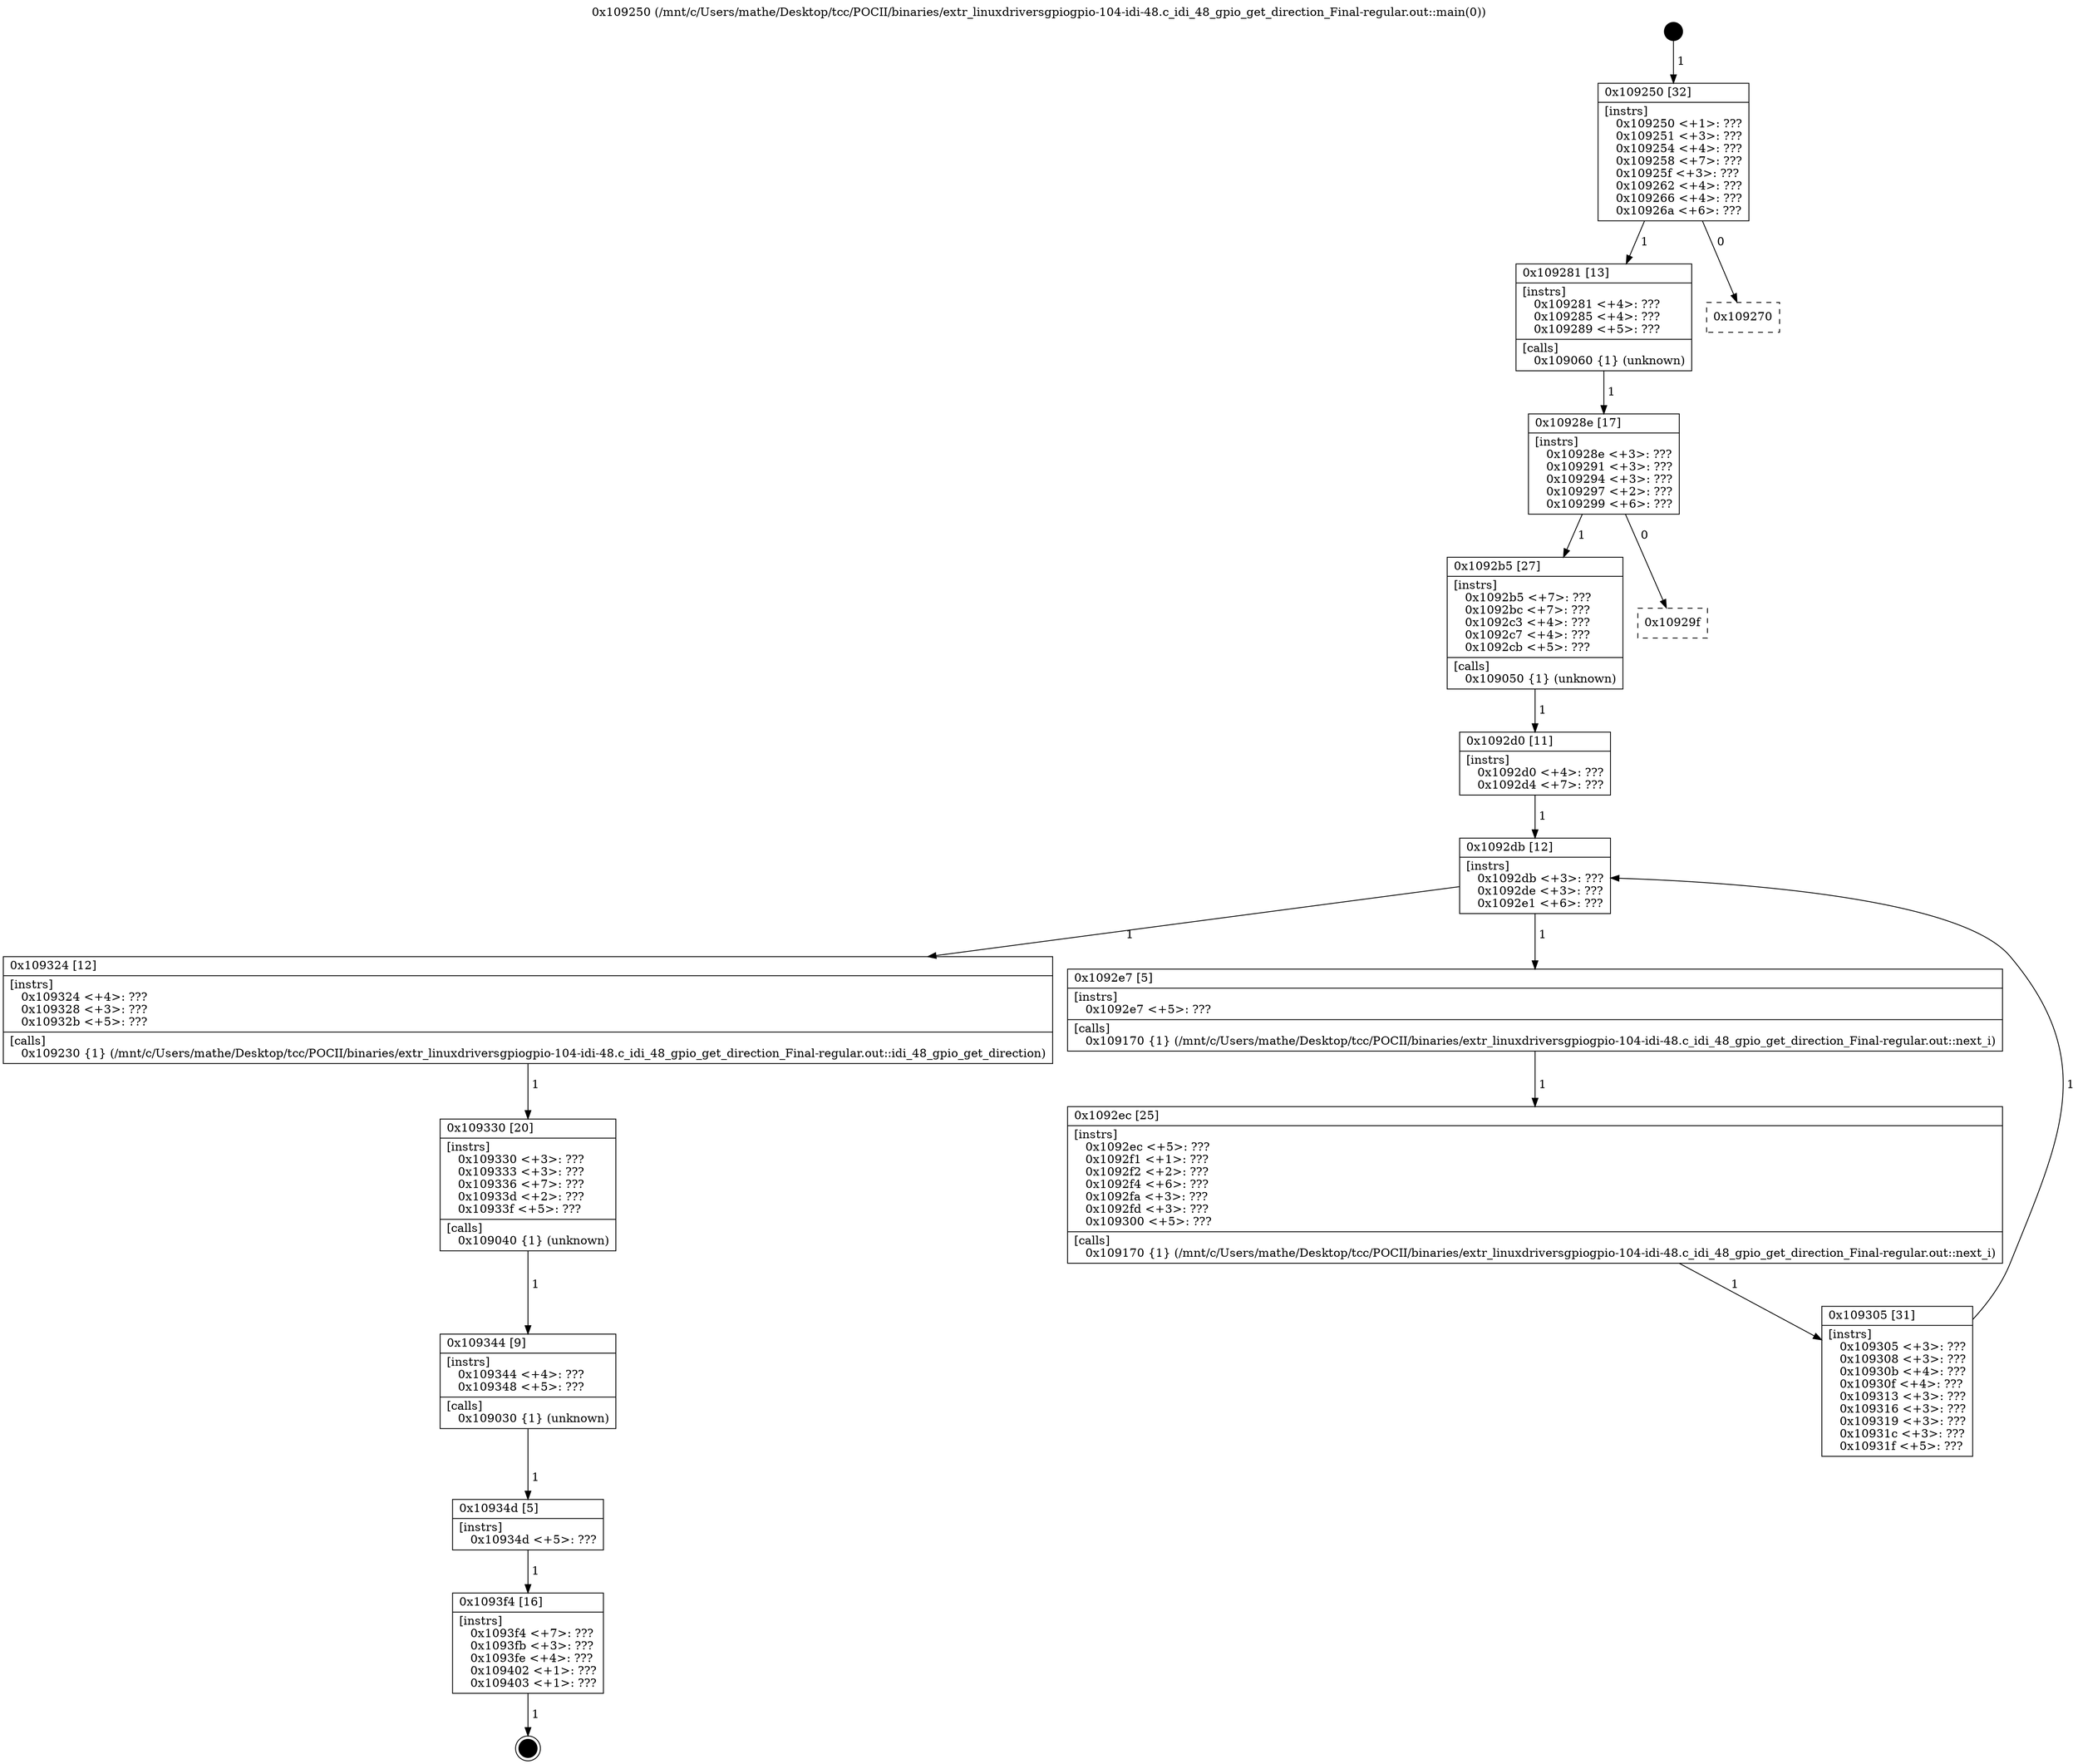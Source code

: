 digraph "0x109250" {
  label = "0x109250 (/mnt/c/Users/mathe/Desktop/tcc/POCII/binaries/extr_linuxdriversgpiogpio-104-idi-48.c_idi_48_gpio_get_direction_Final-regular.out::main(0))"
  labelloc = "t"
  node[shape=record]

  Entry [label="",width=0.3,height=0.3,shape=circle,fillcolor=black,style=filled]
  "0x109250" [label="{
     0x109250 [32]\l
     | [instrs]\l
     &nbsp;&nbsp;0x109250 \<+1\>: ???\l
     &nbsp;&nbsp;0x109251 \<+3\>: ???\l
     &nbsp;&nbsp;0x109254 \<+4\>: ???\l
     &nbsp;&nbsp;0x109258 \<+7\>: ???\l
     &nbsp;&nbsp;0x10925f \<+3\>: ???\l
     &nbsp;&nbsp;0x109262 \<+4\>: ???\l
     &nbsp;&nbsp;0x109266 \<+4\>: ???\l
     &nbsp;&nbsp;0x10926a \<+6\>: ???\l
  }"]
  "0x109281" [label="{
     0x109281 [13]\l
     | [instrs]\l
     &nbsp;&nbsp;0x109281 \<+4\>: ???\l
     &nbsp;&nbsp;0x109285 \<+4\>: ???\l
     &nbsp;&nbsp;0x109289 \<+5\>: ???\l
     | [calls]\l
     &nbsp;&nbsp;0x109060 \{1\} (unknown)\l
  }"]
  "0x109270" [label="{
     0x109270\l
  }", style=dashed]
  "0x10928e" [label="{
     0x10928e [17]\l
     | [instrs]\l
     &nbsp;&nbsp;0x10928e \<+3\>: ???\l
     &nbsp;&nbsp;0x109291 \<+3\>: ???\l
     &nbsp;&nbsp;0x109294 \<+3\>: ???\l
     &nbsp;&nbsp;0x109297 \<+2\>: ???\l
     &nbsp;&nbsp;0x109299 \<+6\>: ???\l
  }"]
  "0x1092b5" [label="{
     0x1092b5 [27]\l
     | [instrs]\l
     &nbsp;&nbsp;0x1092b5 \<+7\>: ???\l
     &nbsp;&nbsp;0x1092bc \<+7\>: ???\l
     &nbsp;&nbsp;0x1092c3 \<+4\>: ???\l
     &nbsp;&nbsp;0x1092c7 \<+4\>: ???\l
     &nbsp;&nbsp;0x1092cb \<+5\>: ???\l
     | [calls]\l
     &nbsp;&nbsp;0x109050 \{1\} (unknown)\l
  }"]
  "0x10929f" [label="{
     0x10929f\l
  }", style=dashed]
  "0x1092db" [label="{
     0x1092db [12]\l
     | [instrs]\l
     &nbsp;&nbsp;0x1092db \<+3\>: ???\l
     &nbsp;&nbsp;0x1092de \<+3\>: ???\l
     &nbsp;&nbsp;0x1092e1 \<+6\>: ???\l
  }"]
  "0x109324" [label="{
     0x109324 [12]\l
     | [instrs]\l
     &nbsp;&nbsp;0x109324 \<+4\>: ???\l
     &nbsp;&nbsp;0x109328 \<+3\>: ???\l
     &nbsp;&nbsp;0x10932b \<+5\>: ???\l
     | [calls]\l
     &nbsp;&nbsp;0x109230 \{1\} (/mnt/c/Users/mathe/Desktop/tcc/POCII/binaries/extr_linuxdriversgpiogpio-104-idi-48.c_idi_48_gpio_get_direction_Final-regular.out::idi_48_gpio_get_direction)\l
  }"]
  "0x1092e7" [label="{
     0x1092e7 [5]\l
     | [instrs]\l
     &nbsp;&nbsp;0x1092e7 \<+5\>: ???\l
     | [calls]\l
     &nbsp;&nbsp;0x109170 \{1\} (/mnt/c/Users/mathe/Desktop/tcc/POCII/binaries/extr_linuxdriversgpiogpio-104-idi-48.c_idi_48_gpio_get_direction_Final-regular.out::next_i)\l
  }"]
  "0x1092ec" [label="{
     0x1092ec [25]\l
     | [instrs]\l
     &nbsp;&nbsp;0x1092ec \<+5\>: ???\l
     &nbsp;&nbsp;0x1092f1 \<+1\>: ???\l
     &nbsp;&nbsp;0x1092f2 \<+2\>: ???\l
     &nbsp;&nbsp;0x1092f4 \<+6\>: ???\l
     &nbsp;&nbsp;0x1092fa \<+3\>: ???\l
     &nbsp;&nbsp;0x1092fd \<+3\>: ???\l
     &nbsp;&nbsp;0x109300 \<+5\>: ???\l
     | [calls]\l
     &nbsp;&nbsp;0x109170 \{1\} (/mnt/c/Users/mathe/Desktop/tcc/POCII/binaries/extr_linuxdriversgpiogpio-104-idi-48.c_idi_48_gpio_get_direction_Final-regular.out::next_i)\l
  }"]
  "0x109305" [label="{
     0x109305 [31]\l
     | [instrs]\l
     &nbsp;&nbsp;0x109305 \<+3\>: ???\l
     &nbsp;&nbsp;0x109308 \<+3\>: ???\l
     &nbsp;&nbsp;0x10930b \<+4\>: ???\l
     &nbsp;&nbsp;0x10930f \<+4\>: ???\l
     &nbsp;&nbsp;0x109313 \<+3\>: ???\l
     &nbsp;&nbsp;0x109316 \<+3\>: ???\l
     &nbsp;&nbsp;0x109319 \<+3\>: ???\l
     &nbsp;&nbsp;0x10931c \<+3\>: ???\l
     &nbsp;&nbsp;0x10931f \<+5\>: ???\l
  }"]
  "0x1092d0" [label="{
     0x1092d0 [11]\l
     | [instrs]\l
     &nbsp;&nbsp;0x1092d0 \<+4\>: ???\l
     &nbsp;&nbsp;0x1092d4 \<+7\>: ???\l
  }"]
  "0x109330" [label="{
     0x109330 [20]\l
     | [instrs]\l
     &nbsp;&nbsp;0x109330 \<+3\>: ???\l
     &nbsp;&nbsp;0x109333 \<+3\>: ???\l
     &nbsp;&nbsp;0x109336 \<+7\>: ???\l
     &nbsp;&nbsp;0x10933d \<+2\>: ???\l
     &nbsp;&nbsp;0x10933f \<+5\>: ???\l
     | [calls]\l
     &nbsp;&nbsp;0x109040 \{1\} (unknown)\l
  }"]
  "0x109344" [label="{
     0x109344 [9]\l
     | [instrs]\l
     &nbsp;&nbsp;0x109344 \<+4\>: ???\l
     &nbsp;&nbsp;0x109348 \<+5\>: ???\l
     | [calls]\l
     &nbsp;&nbsp;0x109030 \{1\} (unknown)\l
  }"]
  "0x10934d" [label="{
     0x10934d [5]\l
     | [instrs]\l
     &nbsp;&nbsp;0x10934d \<+5\>: ???\l
  }"]
  "0x1093f4" [label="{
     0x1093f4 [16]\l
     | [instrs]\l
     &nbsp;&nbsp;0x1093f4 \<+7\>: ???\l
     &nbsp;&nbsp;0x1093fb \<+3\>: ???\l
     &nbsp;&nbsp;0x1093fe \<+4\>: ???\l
     &nbsp;&nbsp;0x109402 \<+1\>: ???\l
     &nbsp;&nbsp;0x109403 \<+1\>: ???\l
  }"]
  Exit [label="",width=0.3,height=0.3,shape=circle,fillcolor=black,style=filled,peripheries=2]
  Entry -> "0x109250" [label=" 1"]
  "0x109250" -> "0x109281" [label=" 1"]
  "0x109250" -> "0x109270" [label=" 0"]
  "0x109281" -> "0x10928e" [label=" 1"]
  "0x10928e" -> "0x1092b5" [label=" 1"]
  "0x10928e" -> "0x10929f" [label=" 0"]
  "0x1092b5" -> "0x1092d0" [label=" 1"]
  "0x1092db" -> "0x109324" [label=" 1"]
  "0x1092db" -> "0x1092e7" [label=" 1"]
  "0x1092e7" -> "0x1092ec" [label=" 1"]
  "0x1092ec" -> "0x109305" [label=" 1"]
  "0x1092d0" -> "0x1092db" [label=" 1"]
  "0x109305" -> "0x1092db" [label=" 1"]
  "0x109324" -> "0x109330" [label=" 1"]
  "0x109330" -> "0x109344" [label=" 1"]
  "0x109344" -> "0x10934d" [label=" 1"]
  "0x10934d" -> "0x1093f4" [label=" 1"]
  "0x1093f4" -> Exit [label=" 1"]
}
